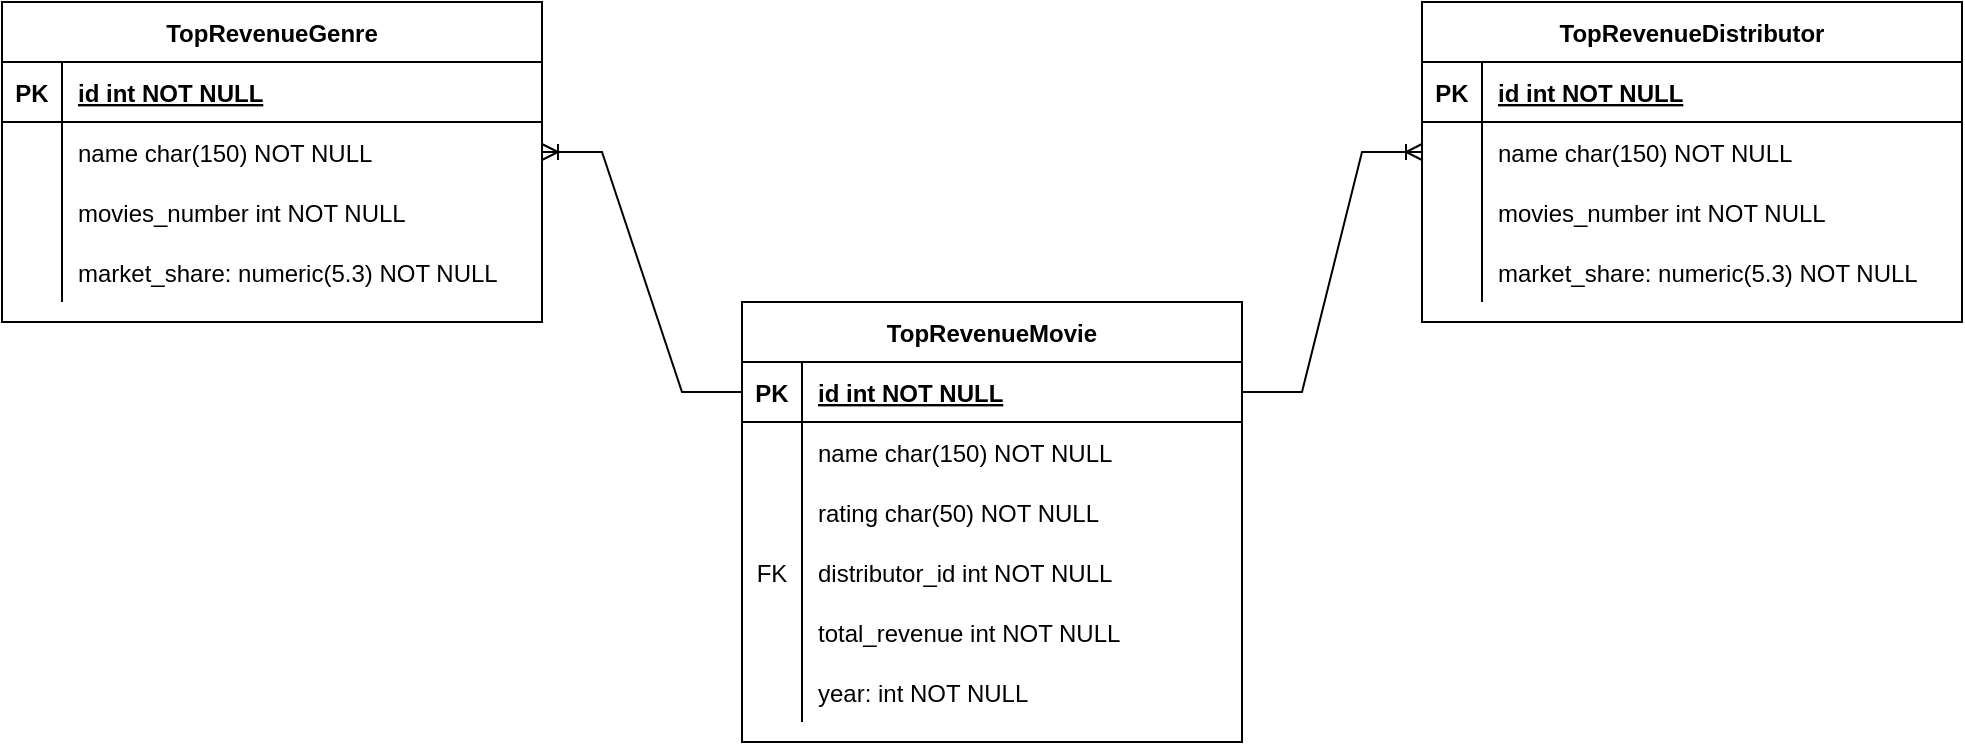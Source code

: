 <mxfile version="15.8.3" type="device"><diagram id="R2lEEEUBdFMjLlhIrx00" name="Page-1"><mxGraphModel dx="2272" dy="729" grid="1" gridSize="10" guides="1" tooltips="1" connect="1" arrows="1" fold="1" page="1" pageScale="1" pageWidth="850" pageHeight="1100" math="0" shadow="0" extFonts="Permanent Marker^https://fonts.googleapis.com/css?family=Permanent+Marker"><root><mxCell id="0"/><mxCell id="1" parent="0"/><mxCell id="0qJ5EgvPweKedbpS7B6D-1" value="TopRevenueMovie" style="shape=table;startSize=30;container=1;collapsible=1;childLayout=tableLayout;fixedRows=1;rowLines=0;fontStyle=1;align=center;resizeLast=1;" parent="1" vertex="1"><mxGeometry x="300" y="580" width="250" height="220" as="geometry"/></mxCell><mxCell id="0qJ5EgvPweKedbpS7B6D-2" value="" style="shape=partialRectangle;collapsible=0;dropTarget=0;pointerEvents=0;fillColor=none;points=[[0,0.5],[1,0.5]];portConstraint=eastwest;top=0;left=0;right=0;bottom=1;" parent="0qJ5EgvPweKedbpS7B6D-1" vertex="1"><mxGeometry y="30" width="250" height="30" as="geometry"/></mxCell><mxCell id="0qJ5EgvPweKedbpS7B6D-3" value="PK" style="shape=partialRectangle;overflow=hidden;connectable=0;fillColor=none;top=0;left=0;bottom=0;right=0;fontStyle=1;" parent="0qJ5EgvPweKedbpS7B6D-2" vertex="1"><mxGeometry width="30" height="30" as="geometry"><mxRectangle width="30" height="30" as="alternateBounds"/></mxGeometry></mxCell><mxCell id="0qJ5EgvPweKedbpS7B6D-4" value="id int NOT NULL " style="shape=partialRectangle;overflow=hidden;connectable=0;fillColor=none;top=0;left=0;bottom=0;right=0;align=left;spacingLeft=6;fontStyle=5;" parent="0qJ5EgvPweKedbpS7B6D-2" vertex="1"><mxGeometry x="30" width="220" height="30" as="geometry"><mxRectangle width="220" height="30" as="alternateBounds"/></mxGeometry></mxCell><mxCell id="0qJ5EgvPweKedbpS7B6D-5" value="" style="shape=partialRectangle;collapsible=0;dropTarget=0;pointerEvents=0;fillColor=none;points=[[0,0.5],[1,0.5]];portConstraint=eastwest;top=0;left=0;right=0;bottom=0;" parent="0qJ5EgvPweKedbpS7B6D-1" vertex="1"><mxGeometry y="60" width="250" height="30" as="geometry"/></mxCell><mxCell id="0qJ5EgvPweKedbpS7B6D-6" value="" style="shape=partialRectangle;overflow=hidden;connectable=0;fillColor=none;top=0;left=0;bottom=0;right=0;" parent="0qJ5EgvPweKedbpS7B6D-5" vertex="1"><mxGeometry width="30" height="30" as="geometry"><mxRectangle width="30" height="30" as="alternateBounds"/></mxGeometry></mxCell><mxCell id="0qJ5EgvPweKedbpS7B6D-7" value="name char(150) NOT NULL" style="shape=partialRectangle;overflow=hidden;connectable=0;fillColor=none;top=0;left=0;bottom=0;right=0;align=left;spacingLeft=6;" parent="0qJ5EgvPweKedbpS7B6D-5" vertex="1"><mxGeometry x="30" width="220" height="30" as="geometry"><mxRectangle width="220" height="30" as="alternateBounds"/></mxGeometry></mxCell><mxCell id="0qJ5EgvPweKedbpS7B6D-8" value="" style="shape=partialRectangle;collapsible=0;dropTarget=0;pointerEvents=0;fillColor=none;top=0;left=0;bottom=0;right=0;points=[[0,0.5],[1,0.5]];portConstraint=eastwest;" parent="0qJ5EgvPweKedbpS7B6D-1" vertex="1"><mxGeometry y="90" width="250" height="30" as="geometry"/></mxCell><mxCell id="0qJ5EgvPweKedbpS7B6D-9" value="" style="shape=partialRectangle;connectable=0;fillColor=none;top=0;left=0;bottom=0;right=0;editable=1;overflow=hidden;" parent="0qJ5EgvPweKedbpS7B6D-8" vertex="1"><mxGeometry width="30" height="30" as="geometry"><mxRectangle width="30" height="30" as="alternateBounds"/></mxGeometry></mxCell><mxCell id="0qJ5EgvPweKedbpS7B6D-10" value="rating char(50) NOT NULL" style="shape=partialRectangle;connectable=0;fillColor=none;top=0;left=0;bottom=0;right=0;align=left;spacingLeft=6;overflow=hidden;" parent="0qJ5EgvPweKedbpS7B6D-8" vertex="1"><mxGeometry x="30" width="220" height="30" as="geometry"><mxRectangle width="220" height="30" as="alternateBounds"/></mxGeometry></mxCell><mxCell id="0qJ5EgvPweKedbpS7B6D-21" value="" style="shape=partialRectangle;collapsible=0;dropTarget=0;pointerEvents=0;fillColor=none;top=0;left=0;bottom=0;right=0;points=[[0,0.5],[1,0.5]];portConstraint=eastwest;" parent="0qJ5EgvPweKedbpS7B6D-1" vertex="1"><mxGeometry y="120" width="250" height="30" as="geometry"/></mxCell><mxCell id="0qJ5EgvPweKedbpS7B6D-22" value="FK" style="shape=partialRectangle;connectable=0;fillColor=none;top=0;left=0;bottom=0;right=0;fontStyle=0;overflow=hidden;" parent="0qJ5EgvPweKedbpS7B6D-21" vertex="1"><mxGeometry width="30" height="30" as="geometry"><mxRectangle width="30" height="30" as="alternateBounds"/></mxGeometry></mxCell><mxCell id="0qJ5EgvPweKedbpS7B6D-23" value="distributor_id int NOT NULL" style="shape=partialRectangle;connectable=0;fillColor=none;top=0;left=0;bottom=0;right=0;align=left;spacingLeft=6;fontStyle=0;overflow=hidden;" parent="0qJ5EgvPweKedbpS7B6D-21" vertex="1"><mxGeometry x="30" width="220" height="30" as="geometry"><mxRectangle width="220" height="30" as="alternateBounds"/></mxGeometry></mxCell><mxCell id="0qJ5EgvPweKedbpS7B6D-25" value="" style="shape=partialRectangle;collapsible=0;dropTarget=0;pointerEvents=0;fillColor=none;top=0;left=0;bottom=0;right=0;points=[[0,0.5],[1,0.5]];portConstraint=eastwest;" parent="0qJ5EgvPweKedbpS7B6D-1" vertex="1"><mxGeometry y="150" width="250" height="30" as="geometry"/></mxCell><mxCell id="0qJ5EgvPweKedbpS7B6D-26" value="" style="shape=partialRectangle;connectable=0;fillColor=none;top=0;left=0;bottom=0;right=0;editable=1;overflow=hidden;" parent="0qJ5EgvPweKedbpS7B6D-25" vertex="1"><mxGeometry width="30" height="30" as="geometry"><mxRectangle width="30" height="30" as="alternateBounds"/></mxGeometry></mxCell><mxCell id="0qJ5EgvPweKedbpS7B6D-27" value="total_revenue int NOT NULL" style="shape=partialRectangle;connectable=0;fillColor=none;top=0;left=0;bottom=0;right=0;align=left;spacingLeft=6;overflow=hidden;" parent="0qJ5EgvPweKedbpS7B6D-25" vertex="1"><mxGeometry x="30" width="220" height="30" as="geometry"><mxRectangle width="220" height="30" as="alternateBounds"/></mxGeometry></mxCell><mxCell id="0qJ5EgvPweKedbpS7B6D-36" value="" style="shape=partialRectangle;collapsible=0;dropTarget=0;pointerEvents=0;fillColor=none;top=0;left=0;bottom=0;right=0;points=[[0,0.5],[1,0.5]];portConstraint=eastwest;" parent="0qJ5EgvPweKedbpS7B6D-1" vertex="1"><mxGeometry y="180" width="250" height="30" as="geometry"/></mxCell><mxCell id="0qJ5EgvPweKedbpS7B6D-37" value="" style="shape=partialRectangle;connectable=0;fillColor=none;top=0;left=0;bottom=0;right=0;editable=1;overflow=hidden;" parent="0qJ5EgvPweKedbpS7B6D-36" vertex="1"><mxGeometry width="30" height="30" as="geometry"><mxRectangle width="30" height="30" as="alternateBounds"/></mxGeometry></mxCell><mxCell id="0qJ5EgvPweKedbpS7B6D-38" value="year: int NOT NULL" style="shape=partialRectangle;connectable=0;fillColor=none;top=0;left=0;bottom=0;right=0;align=left;spacingLeft=6;overflow=hidden;" parent="0qJ5EgvPweKedbpS7B6D-36" vertex="1"><mxGeometry x="30" width="220" height="30" as="geometry"><mxRectangle width="220" height="30" as="alternateBounds"/></mxGeometry></mxCell><mxCell id="0qJ5EgvPweKedbpS7B6D-11" value="TopRevenueDistributor" style="shape=table;startSize=30;container=1;collapsible=1;childLayout=tableLayout;fixedRows=1;rowLines=0;fontStyle=1;align=center;resizeLast=1;" parent="1" vertex="1"><mxGeometry x="640" y="430" width="270" height="160" as="geometry"/></mxCell><mxCell id="0qJ5EgvPweKedbpS7B6D-12" value="" style="shape=partialRectangle;collapsible=0;dropTarget=0;pointerEvents=0;fillColor=none;points=[[0,0.5],[1,0.5]];portConstraint=eastwest;top=0;left=0;right=0;bottom=1;" parent="0qJ5EgvPweKedbpS7B6D-11" vertex="1"><mxGeometry y="30" width="270" height="30" as="geometry"/></mxCell><mxCell id="0qJ5EgvPweKedbpS7B6D-13" value="PK" style="shape=partialRectangle;overflow=hidden;connectable=0;fillColor=none;top=0;left=0;bottom=0;right=0;fontStyle=1;" parent="0qJ5EgvPweKedbpS7B6D-12" vertex="1"><mxGeometry width="30" height="30" as="geometry"><mxRectangle width="30" height="30" as="alternateBounds"/></mxGeometry></mxCell><mxCell id="0qJ5EgvPweKedbpS7B6D-14" value="id int NOT NULL " style="shape=partialRectangle;overflow=hidden;connectable=0;fillColor=none;top=0;left=0;bottom=0;right=0;align=left;spacingLeft=6;fontStyle=5;" parent="0qJ5EgvPweKedbpS7B6D-12" vertex="1"><mxGeometry x="30" width="240" height="30" as="geometry"><mxRectangle width="240" height="30" as="alternateBounds"/></mxGeometry></mxCell><mxCell id="0qJ5EgvPweKedbpS7B6D-15" value="" style="shape=partialRectangle;collapsible=0;dropTarget=0;pointerEvents=0;fillColor=none;points=[[0,0.5],[1,0.5]];portConstraint=eastwest;top=0;left=0;right=0;bottom=0;" parent="0qJ5EgvPweKedbpS7B6D-11" vertex="1"><mxGeometry y="60" width="270" height="30" as="geometry"/></mxCell><mxCell id="0qJ5EgvPweKedbpS7B6D-16" value="" style="shape=partialRectangle;overflow=hidden;connectable=0;fillColor=none;top=0;left=0;bottom=0;right=0;" parent="0qJ5EgvPweKedbpS7B6D-15" vertex="1"><mxGeometry width="30" height="30" as="geometry"><mxRectangle width="30" height="30" as="alternateBounds"/></mxGeometry></mxCell><mxCell id="0qJ5EgvPweKedbpS7B6D-17" value="name char(150) NOT NULL" style="shape=partialRectangle;overflow=hidden;connectable=0;fillColor=none;top=0;left=0;bottom=0;right=0;align=left;spacingLeft=6;" parent="0qJ5EgvPweKedbpS7B6D-15" vertex="1"><mxGeometry x="30" width="240" height="30" as="geometry"><mxRectangle width="240" height="30" as="alternateBounds"/></mxGeometry></mxCell><mxCell id="0qJ5EgvPweKedbpS7B6D-29" value="" style="shape=partialRectangle;collapsible=0;dropTarget=0;pointerEvents=0;fillColor=none;top=0;left=0;bottom=0;right=0;points=[[0,0.5],[1,0.5]];portConstraint=eastwest;" parent="0qJ5EgvPweKedbpS7B6D-11" vertex="1"><mxGeometry y="90" width="270" height="30" as="geometry"/></mxCell><mxCell id="0qJ5EgvPweKedbpS7B6D-30" value="" style="shape=partialRectangle;connectable=0;fillColor=none;top=0;left=0;bottom=0;right=0;editable=1;overflow=hidden;" parent="0qJ5EgvPweKedbpS7B6D-29" vertex="1"><mxGeometry width="30" height="30" as="geometry"><mxRectangle width="30" height="30" as="alternateBounds"/></mxGeometry></mxCell><mxCell id="0qJ5EgvPweKedbpS7B6D-31" value="movies_number int NOT NULL" style="shape=partialRectangle;connectable=0;fillColor=none;top=0;left=0;bottom=0;right=0;align=left;spacingLeft=6;overflow=hidden;" parent="0qJ5EgvPweKedbpS7B6D-29" vertex="1"><mxGeometry x="30" width="240" height="30" as="geometry"><mxRectangle width="240" height="30" as="alternateBounds"/></mxGeometry></mxCell><mxCell id="0qJ5EgvPweKedbpS7B6D-39" value="" style="shape=partialRectangle;collapsible=0;dropTarget=0;pointerEvents=0;fillColor=none;top=0;left=0;bottom=0;right=0;points=[[0,0.5],[1,0.5]];portConstraint=eastwest;" parent="0qJ5EgvPweKedbpS7B6D-11" vertex="1"><mxGeometry y="120" width="270" height="30" as="geometry"/></mxCell><mxCell id="0qJ5EgvPweKedbpS7B6D-40" value="" style="shape=partialRectangle;connectable=0;fillColor=none;top=0;left=0;bottom=0;right=0;editable=1;overflow=hidden;" parent="0qJ5EgvPweKedbpS7B6D-39" vertex="1"><mxGeometry width="30" height="30" as="geometry"><mxRectangle width="30" height="30" as="alternateBounds"/></mxGeometry></mxCell><mxCell id="0qJ5EgvPweKedbpS7B6D-41" value="market_share: numeric(5.3) NOT NULL" style="shape=partialRectangle;connectable=0;fillColor=none;top=0;left=0;bottom=0;right=0;align=left;spacingLeft=6;overflow=hidden;" parent="0qJ5EgvPweKedbpS7B6D-39" vertex="1"><mxGeometry x="30" width="240" height="30" as="geometry"><mxRectangle width="240" height="30" as="alternateBounds"/></mxGeometry></mxCell><mxCell id="0qJ5EgvPweKedbpS7B6D-42" value="TopRevenueGenre" style="shape=table;startSize=30;container=1;collapsible=1;childLayout=tableLayout;fixedRows=1;rowLines=0;fontStyle=1;align=center;resizeLast=1;" parent="1" vertex="1"><mxGeometry x="-70" y="430" width="270" height="160" as="geometry"/></mxCell><mxCell id="0qJ5EgvPweKedbpS7B6D-43" value="" style="shape=partialRectangle;collapsible=0;dropTarget=0;pointerEvents=0;fillColor=none;points=[[0,0.5],[1,0.5]];portConstraint=eastwest;top=0;left=0;right=0;bottom=1;" parent="0qJ5EgvPweKedbpS7B6D-42" vertex="1"><mxGeometry y="30" width="270" height="30" as="geometry"/></mxCell><mxCell id="0qJ5EgvPweKedbpS7B6D-44" value="PK" style="shape=partialRectangle;overflow=hidden;connectable=0;fillColor=none;top=0;left=0;bottom=0;right=0;fontStyle=1;" parent="0qJ5EgvPweKedbpS7B6D-43" vertex="1"><mxGeometry width="30" height="30" as="geometry"><mxRectangle width="30" height="30" as="alternateBounds"/></mxGeometry></mxCell><mxCell id="0qJ5EgvPweKedbpS7B6D-45" value="id int NOT NULL " style="shape=partialRectangle;overflow=hidden;connectable=0;fillColor=none;top=0;left=0;bottom=0;right=0;align=left;spacingLeft=6;fontStyle=5;" parent="0qJ5EgvPweKedbpS7B6D-43" vertex="1"><mxGeometry x="30" width="240" height="30" as="geometry"><mxRectangle width="240" height="30" as="alternateBounds"/></mxGeometry></mxCell><mxCell id="0qJ5EgvPweKedbpS7B6D-46" value="" style="shape=partialRectangle;collapsible=0;dropTarget=0;pointerEvents=0;fillColor=none;points=[[0,0.5],[1,0.5]];portConstraint=eastwest;top=0;left=0;right=0;bottom=0;" parent="0qJ5EgvPweKedbpS7B6D-42" vertex="1"><mxGeometry y="60" width="270" height="30" as="geometry"/></mxCell><mxCell id="0qJ5EgvPweKedbpS7B6D-47" value="" style="shape=partialRectangle;overflow=hidden;connectable=0;fillColor=none;top=0;left=0;bottom=0;right=0;" parent="0qJ5EgvPweKedbpS7B6D-46" vertex="1"><mxGeometry width="30" height="30" as="geometry"><mxRectangle width="30" height="30" as="alternateBounds"/></mxGeometry></mxCell><mxCell id="0qJ5EgvPweKedbpS7B6D-48" value="name char(150) NOT NULL" style="shape=partialRectangle;overflow=hidden;connectable=0;fillColor=none;top=0;left=0;bottom=0;right=0;align=left;spacingLeft=6;" parent="0qJ5EgvPweKedbpS7B6D-46" vertex="1"><mxGeometry x="30" width="240" height="30" as="geometry"><mxRectangle width="240" height="30" as="alternateBounds"/></mxGeometry></mxCell><mxCell id="0qJ5EgvPweKedbpS7B6D-49" value="" style="shape=partialRectangle;collapsible=0;dropTarget=0;pointerEvents=0;fillColor=none;top=0;left=0;bottom=0;right=0;points=[[0,0.5],[1,0.5]];portConstraint=eastwest;" parent="0qJ5EgvPweKedbpS7B6D-42" vertex="1"><mxGeometry y="90" width="270" height="30" as="geometry"/></mxCell><mxCell id="0qJ5EgvPweKedbpS7B6D-50" value="" style="shape=partialRectangle;connectable=0;fillColor=none;top=0;left=0;bottom=0;right=0;editable=1;overflow=hidden;" parent="0qJ5EgvPweKedbpS7B6D-49" vertex="1"><mxGeometry width="30" height="30" as="geometry"><mxRectangle width="30" height="30" as="alternateBounds"/></mxGeometry></mxCell><mxCell id="0qJ5EgvPweKedbpS7B6D-51" value="movies_number int NOT NULL" style="shape=partialRectangle;connectable=0;fillColor=none;top=0;left=0;bottom=0;right=0;align=left;spacingLeft=6;overflow=hidden;" parent="0qJ5EgvPweKedbpS7B6D-49" vertex="1"><mxGeometry x="30" width="240" height="30" as="geometry"><mxRectangle width="240" height="30" as="alternateBounds"/></mxGeometry></mxCell><mxCell id="0qJ5EgvPweKedbpS7B6D-52" value="" style="shape=partialRectangle;collapsible=0;dropTarget=0;pointerEvents=0;fillColor=none;top=0;left=0;bottom=0;right=0;points=[[0,0.5],[1,0.5]];portConstraint=eastwest;" parent="0qJ5EgvPweKedbpS7B6D-42" vertex="1"><mxGeometry y="120" width="270" height="30" as="geometry"/></mxCell><mxCell id="0qJ5EgvPweKedbpS7B6D-53" value="" style="shape=partialRectangle;connectable=0;fillColor=none;top=0;left=0;bottom=0;right=0;editable=1;overflow=hidden;" parent="0qJ5EgvPweKedbpS7B6D-52" vertex="1"><mxGeometry width="30" height="30" as="geometry"><mxRectangle width="30" height="30" as="alternateBounds"/></mxGeometry></mxCell><mxCell id="0qJ5EgvPweKedbpS7B6D-54" value="market_share: numeric(5.3) NOT NULL" style="shape=partialRectangle;connectable=0;fillColor=none;top=0;left=0;bottom=0;right=0;align=left;spacingLeft=6;overflow=hidden;" parent="0qJ5EgvPweKedbpS7B6D-52" vertex="1"><mxGeometry x="30" width="240" height="30" as="geometry"><mxRectangle width="240" height="30" as="alternateBounds"/></mxGeometry></mxCell><mxCell id="0qJ5EgvPweKedbpS7B6D-61" value="" style="edgeStyle=entityRelationEdgeStyle;fontSize=12;html=1;endArrow=ERoneToMany;rounded=0;entryX=1;entryY=0.5;entryDx=0;entryDy=0;exitX=0;exitY=0.5;exitDx=0;exitDy=0;" parent="1" source="0qJ5EgvPweKedbpS7B6D-2" target="0qJ5EgvPweKedbpS7B6D-46" edge="1"><mxGeometry width="100" height="100" relative="1" as="geometry"><mxPoint x="-10" y="790" as="sourcePoint"/><mxPoint x="90" y="690" as="targetPoint"/></mxGeometry></mxCell><mxCell id="0qJ5EgvPweKedbpS7B6D-62" value="" style="edgeStyle=entityRelationEdgeStyle;fontSize=12;html=1;endArrow=ERoneToMany;rounded=0;entryX=0;entryY=0.5;entryDx=0;entryDy=0;exitX=1;exitY=0.5;exitDx=0;exitDy=0;" parent="1" source="0qJ5EgvPweKedbpS7B6D-2" target="0qJ5EgvPweKedbpS7B6D-15" edge="1"><mxGeometry width="100" height="100" relative="1" as="geometry"><mxPoint x="590" y="800" as="sourcePoint"/><mxPoint x="630" y="500" as="targetPoint"/></mxGeometry></mxCell></root></mxGraphModel></diagram></mxfile>